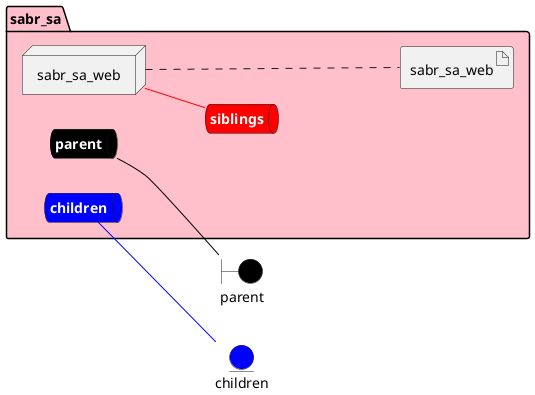 @startuml

left to right direction


boundary parent #black


entity children #blue




package "sabr_sa" #pink {
    queue parentnet #black [
            <b><color:white>parent</color></b>
    ]
    
    parentnet -[#black]- parent
    
    queue childrennet #blue [
            <b><color:white>children</color></b>
    ]
    
    childrennet -[#blue]- children
    
    queue siblingsnet #red [
            <b><color:white>siblings</color></b>
    ]
    

node "sabr_sa_web" as sabr_sa_webService


        artifact "sabr_sa_web" as sabr_sa_webimage
    
}

sabr_sa_webService -[#red]- siblingsnet
sabr_sa_webService .... sabr_sa_webimage


@enduml
